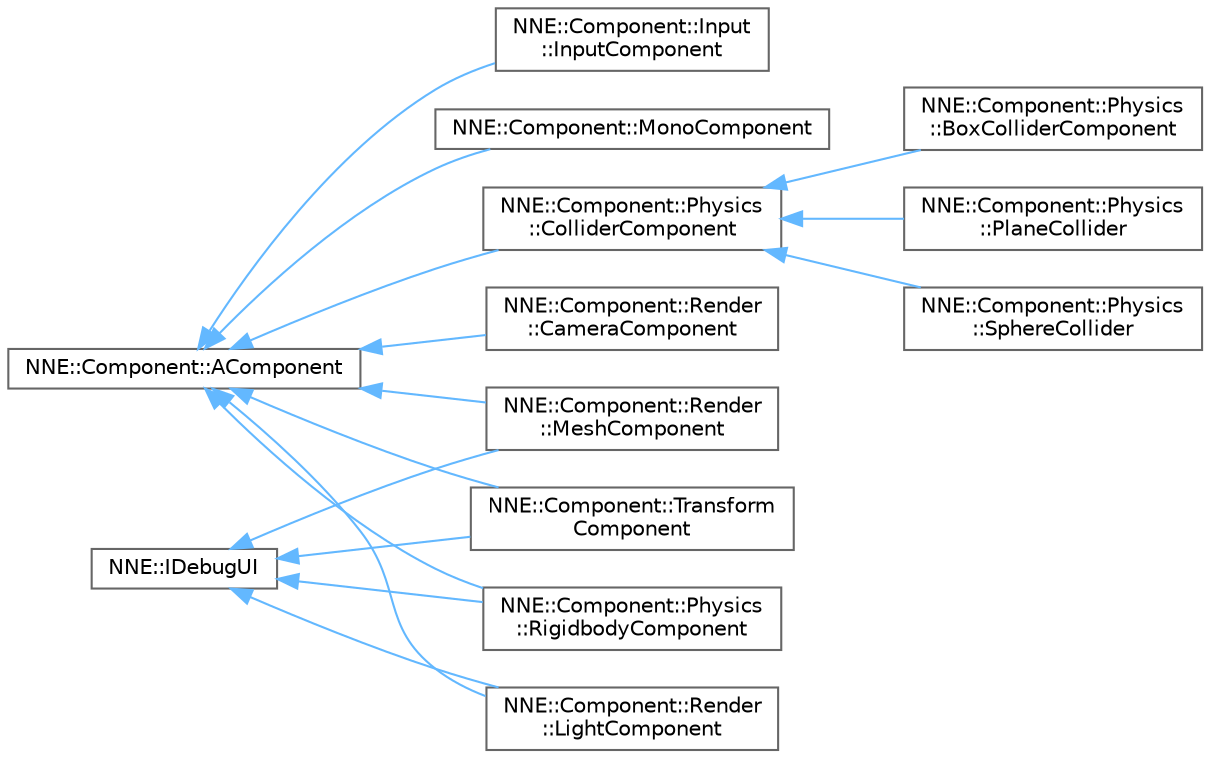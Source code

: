 digraph "Graphical Class Hierarchy"
{
 // LATEX_PDF_SIZE
  bgcolor="transparent";
  edge [fontname=Helvetica,fontsize=10,labelfontname=Helvetica,labelfontsize=10];
  node [fontname=Helvetica,fontsize=10,shape=box,height=0.2,width=0.4];
  rankdir="LR";
  Node0 [id="Node000000",label="NNE::Component::AComponent",height=0.2,width=0.4,color="grey40", fillcolor="white", style="filled",URL="$class_n_n_e_1_1_component_1_1_a_component.html",tooltip=" "];
  Node0 -> Node1 [id="edge5_Node000000_Node000001",dir="back",color="steelblue1",style="solid",tooltip=" "];
  Node1 [id="Node000001",label="NNE::Component::Input\l::InputComponent",height=0.2,width=0.4,color="grey40", fillcolor="white", style="filled",URL="$class_n_n_e_1_1_component_1_1_input_1_1_input_component.html",tooltip=" "];
  Node0 -> Node2 [id="edge6_Node000000_Node000002",dir="back",color="steelblue1",style="solid",tooltip=" "];
  Node2 [id="Node000002",label="NNE::Component::MonoComponent",height=0.2,width=0.4,color="grey40", fillcolor="white", style="filled",URL="$class_n_n_e_1_1_component_1_1_mono_component.html",tooltip=" "];
  Node0 -> Node3 [id="edge7_Node000000_Node000003",dir="back",color="steelblue1",style="solid",tooltip=" "];
  Node3 [id="Node000003",label="NNE::Component::Physics\l::ColliderComponent",height=0.2,width=0.4,color="grey40", fillcolor="white", style="filled",URL="$class_n_n_e_1_1_component_1_1_physics_1_1_collider_component.html",tooltip=" "];
  Node3 -> Node4 [id="edge8_Node000003_Node000004",dir="back",color="steelblue1",style="solid",tooltip=" "];
  Node4 [id="Node000004",label="NNE::Component::Physics\l::BoxColliderComponent",height=0.2,width=0.4,color="grey40", fillcolor="white", style="filled",URL="$class_n_n_e_1_1_component_1_1_physics_1_1_box_collider_component.html",tooltip=" "];
  Node3 -> Node5 [id="edge9_Node000003_Node000005",dir="back",color="steelblue1",style="solid",tooltip=" "];
  Node5 [id="Node000005",label="NNE::Component::Physics\l::PlaneCollider",height=0.2,width=0.4,color="grey40", fillcolor="white", style="filled",URL="$class_n_n_e_1_1_component_1_1_physics_1_1_plane_collider.html",tooltip=" "];
  Node3 -> Node6 [id="edge10_Node000003_Node000006",dir="back",color="steelblue1",style="solid",tooltip=" "];
  Node6 [id="Node000006",label="NNE::Component::Physics\l::SphereCollider",height=0.2,width=0.4,color="grey40", fillcolor="white", style="filled",URL="$class_n_n_e_1_1_component_1_1_physics_1_1_sphere_collider.html",tooltip=" "];
  Node0 -> Node7 [id="edge11_Node000000_Node000007",dir="back",color="steelblue1",style="solid",tooltip=" "];
  Node7 [id="Node000007",label="NNE::Component::Physics\l::RigidbodyComponent",height=0.2,width=0.4,color="grey40", fillcolor="white", style="filled",URL="$class_n_n_e_1_1_component_1_1_physics_1_1_rigidbody_component.html",tooltip=" "];
  Node0 -> Node12 [id="edge12_Node000000_Node000012",dir="back",color="steelblue1",style="solid",tooltip=" "];
  Node12 [id="Node000012",label="NNE::Component::Render\l::CameraComponent",height=0.2,width=0.4,color="grey40", fillcolor="white", style="filled",URL="$class_n_n_e_1_1_component_1_1_render_1_1_camera_component.html",tooltip=" "];
  Node0 -> Node9 [id="edge13_Node000000_Node000009",dir="back",color="steelblue1",style="solid",tooltip=" "];
  Node9 [id="Node000009",label="NNE::Component::Render\l::LightComponent",height=0.2,width=0.4,color="grey40", fillcolor="white", style="filled",URL="$class_n_n_e_1_1_component_1_1_render_1_1_light_component.html",tooltip=" "];
  Node0 -> Node10 [id="edge14_Node000000_Node000010",dir="back",color="steelblue1",style="solid",tooltip=" "];
  Node10 [id="Node000010",label="NNE::Component::Render\l::MeshComponent",height=0.2,width=0.4,color="grey40", fillcolor="white", style="filled",URL="$class_n_n_e_1_1_component_1_1_render_1_1_mesh_component.html",tooltip=" "];
  Node0 -> Node11 [id="edge15_Node000000_Node000011",dir="back",color="steelblue1",style="solid",tooltip=" "];
  Node11 [id="Node000011",label="NNE::Component::Transform\lComponent",height=0.2,width=0.4,color="grey40", fillcolor="white", style="filled",URL="$class_n_n_e_1_1_component_1_1_transform_component.html",tooltip=" "];
  Node8 [id="Node000008",label="NNE::IDebugUI",height=0.2,width=0.4,color="grey40", fillcolor="white", style="filled",URL="$class_n_n_e_1_1_i_debug_u_i.html",tooltip=" "];
  Node8 -> Node7 [id="edge16_Node000008_Node000007",dir="back",color="steelblue1",style="solid",tooltip=" "];
  Node8 -> Node9 [id="edge17_Node000008_Node000009",dir="back",color="steelblue1",style="solid",tooltip=" "];
  Node8 -> Node10 [id="edge18_Node000008_Node000010",dir="back",color="steelblue1",style="solid",tooltip=" "];
  Node8 -> Node11 [id="edge19_Node000008_Node000011",dir="back",color="steelblue1",style="solid",tooltip=" "];
}
